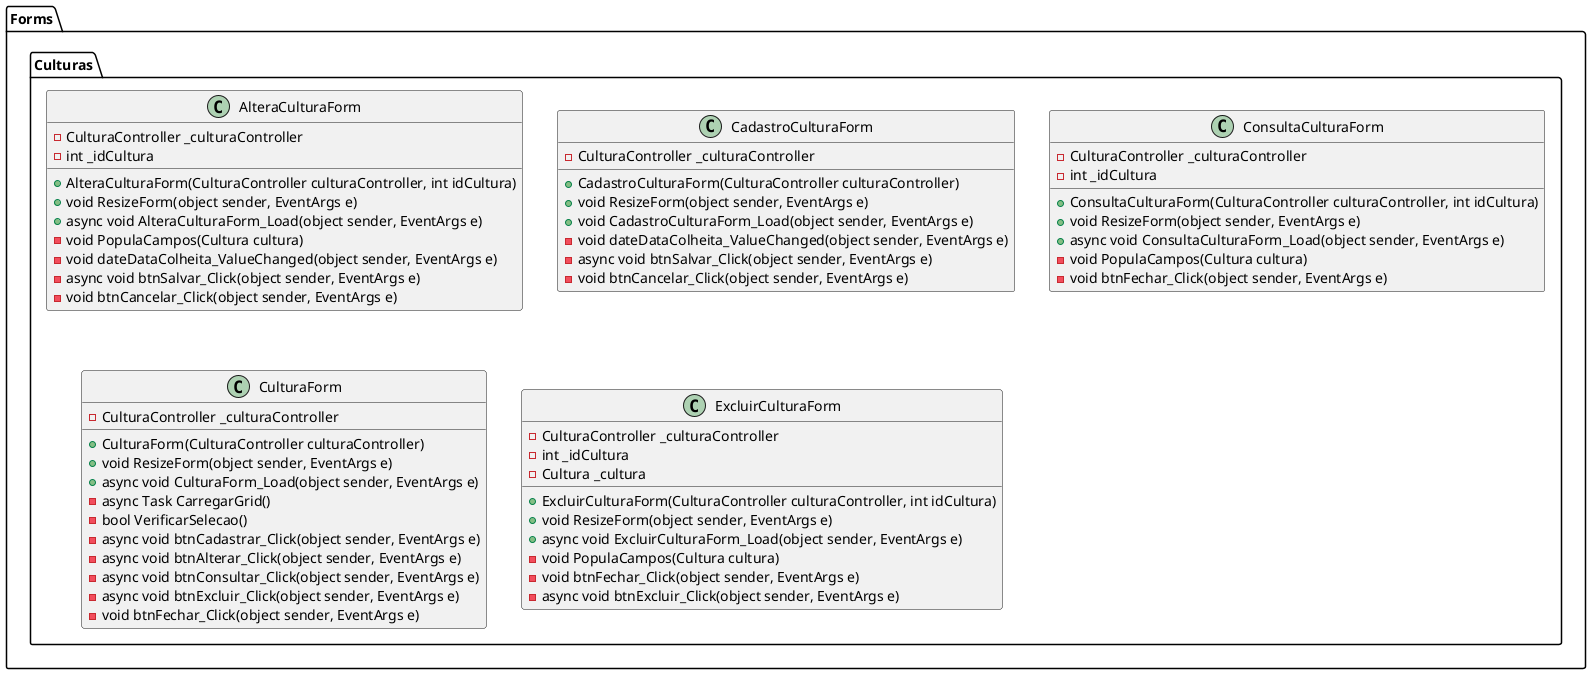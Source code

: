 ﻿@startuml

package Forms
{
    package Culturas
    {
        class AlteraCulturaForm {
          - CulturaController _culturaController
          - int _idCultura
          + AlteraCulturaForm(CulturaController culturaController, int idCultura)
          + void ResizeForm(object sender, EventArgs e)
          + async void AlteraCulturaForm_Load(object sender, EventArgs e)
          - void PopulaCampos(Cultura cultura)
          - void dateDataColheita_ValueChanged(object sender, EventArgs e)
          - async void btnSalvar_Click(object sender, EventArgs e)
          - void btnCancelar_Click(object sender, EventArgs e)
        }

        class CadastroCulturaForm {
          - CulturaController _culturaController
          + CadastroCulturaForm(CulturaController culturaController)
          + void ResizeForm(object sender, EventArgs e)
          + void CadastroCulturaForm_Load(object sender, EventArgs e)
          - void dateDataColheita_ValueChanged(object sender, EventArgs e)
          - async void btnSalvar_Click(object sender, EventArgs e)
          - void btnCancelar_Click(object sender, EventArgs e)
        }

        class ConsultaCulturaForm {
          - CulturaController _culturaController
          - int _idCultura
          + ConsultaCulturaForm(CulturaController culturaController, int idCultura)
          + void ResizeForm(object sender, EventArgs e)
          + async void ConsultaCulturaForm_Load(object sender, EventArgs e)
          - void PopulaCampos(Cultura cultura)
          - void btnFechar_Click(object sender, EventArgs e)
        }

        class CulturaForm {
          - CulturaController _culturaController
          + CulturaForm(CulturaController culturaController)
          + void ResizeForm(object sender, EventArgs e)
          + async void CulturaForm_Load(object sender, EventArgs e)
          - async Task CarregarGrid()
          - bool VerificarSelecao()
          - async void btnCadastrar_Click(object sender, EventArgs e)
          - async void btnAlterar_Click(object sender, EventArgs e)
          - async void btnConsultar_Click(object sender, EventArgs e)
          - async void btnExcluir_Click(object sender, EventArgs e)
          - void btnFechar_Click(object sender, EventArgs e)
        }

        class ExcluirCulturaForm {
          - CulturaController _culturaController
          - int _idCultura
          - Cultura _cultura
          + ExcluirCulturaForm(CulturaController culturaController, int idCultura)
          + void ResizeForm(object sender, EventArgs e)
          + async void ExcluirCulturaForm_Load(object sender, EventArgs e)
          - void PopulaCampos(Cultura cultura)
          - void btnFechar_Click(object sender, EventArgs e)
          - async void btnExcluir_Click(object sender, EventArgs e)
        }
    }
}
@enduml